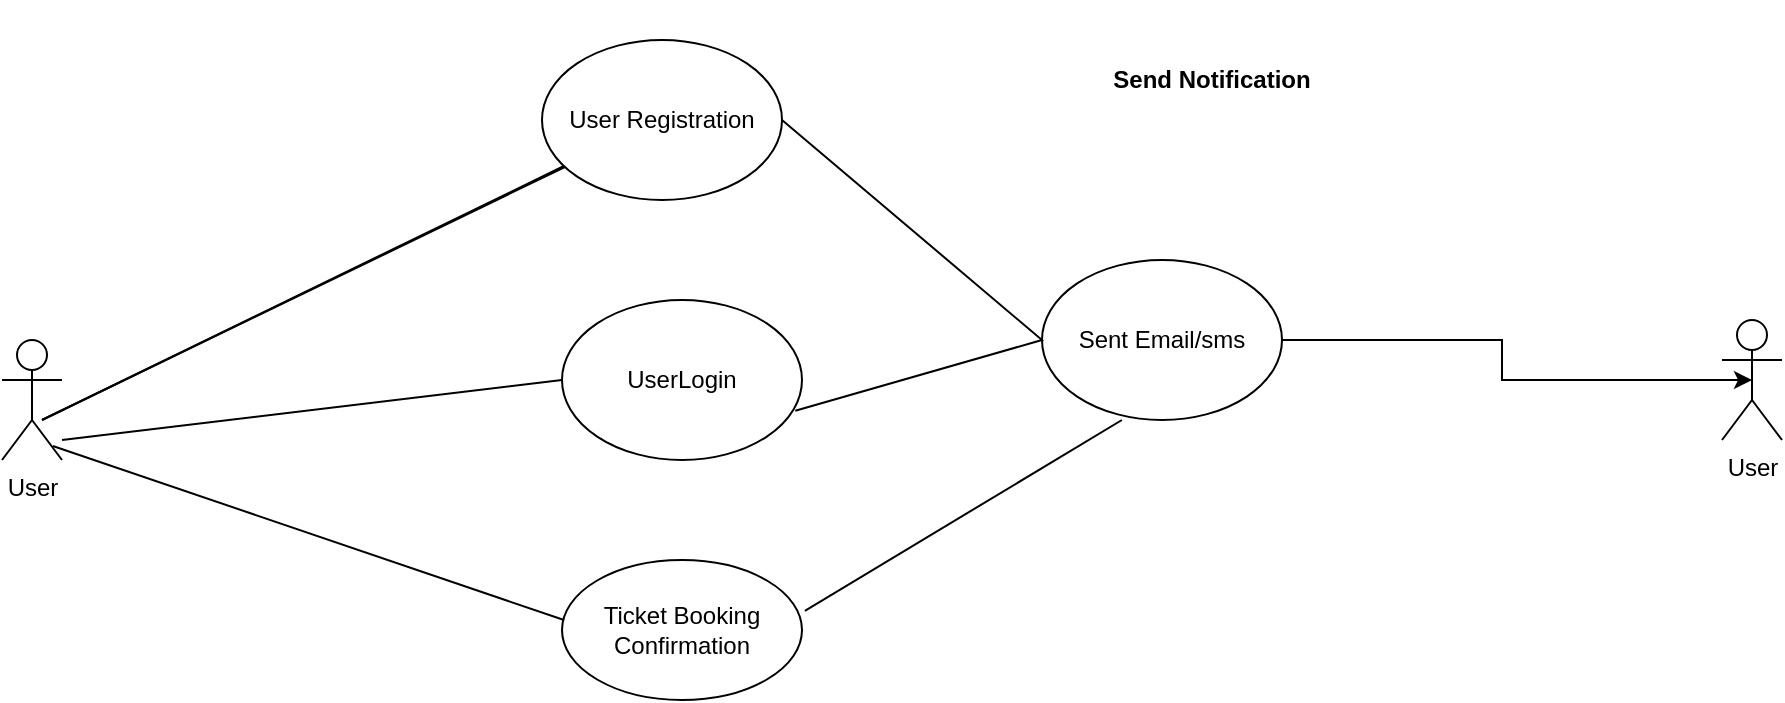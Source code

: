<mxfile version="24.8.0">
  <diagram name="Page-1" id="sGjQ7m2G3MN2MaqTW69j">
    <mxGraphModel dx="1877" dy="523" grid="1" gridSize="10" guides="1" tooltips="1" connect="1" arrows="1" fold="1" page="1" pageScale="1" pageWidth="827" pageHeight="1169" math="0" shadow="0">
      <root>
        <mxCell id="0" />
        <mxCell id="1" parent="0" />
        <mxCell id="QhEOJmIxH4zM1tV8FhGk-2" value="User" style="shape=umlActor;verticalLabelPosition=bottom;verticalAlign=top;html=1;" parent="1" vertex="1">
          <mxGeometry x="740" y="170" width="30" height="60" as="geometry" />
        </mxCell>
        <UserObject label="User Registration" tooltip="Registration" id="QhEOJmIxH4zM1tV8FhGk-8">
          <mxCell style="ellipse;whiteSpace=wrap;html=1;" parent="1" vertex="1">
            <mxGeometry x="150" y="30" width="120" height="80" as="geometry" />
          </mxCell>
        </UserObject>
        <mxCell id="cjHX63HQ0iyKOUZ8dX6u-1" value="User" style="shape=umlActor;verticalLabelPosition=bottom;verticalAlign=top;html=1;" parent="1" vertex="1">
          <mxGeometry x="-120" y="180" width="30" height="60" as="geometry" />
        </mxCell>
        <mxCell id="cjHX63HQ0iyKOUZ8dX6u-6" value="Sent Email/sms" style="ellipse;whiteSpace=wrap;html=1;" parent="1" vertex="1">
          <mxGeometry x="400" y="140" width="120" height="80" as="geometry" />
        </mxCell>
        <mxCell id="cjHX63HQ0iyKOUZ8dX6u-7" value="Ticket Booking Confirmation" style="ellipse;whiteSpace=wrap;html=1;" parent="1" vertex="1">
          <mxGeometry x="160" y="290" width="120" height="70" as="geometry" />
        </mxCell>
        <mxCell id="cjHX63HQ0iyKOUZ8dX6u-8" value="UserLogin" style="ellipse;whiteSpace=wrap;html=1;" parent="1" vertex="1">
          <mxGeometry x="160" y="160" width="120" height="80" as="geometry" />
        </mxCell>
        <mxCell id="cjHX63HQ0iyKOUZ8dX6u-19" value="" style="endArrow=none;html=1;rounded=0;" parent="1" target="QhEOJmIxH4zM1tV8FhGk-8" edge="1">
          <mxGeometry width="50" height="50" relative="1" as="geometry">
            <mxPoint x="-100" y="220" as="sourcePoint" />
            <mxPoint x="-50" y="170" as="targetPoint" />
          </mxGeometry>
        </mxCell>
        <mxCell id="cjHX63HQ0iyKOUZ8dX6u-26" value="&lt;b&gt;Send Notification&lt;/b&gt;" style="text;html=1;align=center;verticalAlign=middle;whiteSpace=wrap;rounded=0;" parent="1" vertex="1">
          <mxGeometry x="340" y="10" width="290" height="80" as="geometry" />
        </mxCell>
        <mxCell id="RNPqV13Z0pUv3PcIaKID-2" value="" style="endArrow=none;html=1;rounded=0;" edge="1" parent="1">
          <mxGeometry width="50" height="50" relative="1" as="geometry">
            <mxPoint x="-100" y="220" as="sourcePoint" />
            <mxPoint x="161" y="93" as="targetPoint" />
          </mxGeometry>
        </mxCell>
        <mxCell id="RNPqV13Z0pUv3PcIaKID-3" value="" style="endArrow=none;html=1;rounded=0;entryX=0;entryY=0.5;entryDx=0;entryDy=0;" edge="1" parent="1" target="cjHX63HQ0iyKOUZ8dX6u-8">
          <mxGeometry width="50" height="50" relative="1" as="geometry">
            <mxPoint x="-90" y="230" as="sourcePoint" />
            <mxPoint x="171" y="103" as="targetPoint" />
          </mxGeometry>
        </mxCell>
        <mxCell id="RNPqV13Z0pUv3PcIaKID-4" value="" style="endArrow=none;html=1;rounded=0;exitX=0.847;exitY=0.883;exitDx=0;exitDy=0;exitPerimeter=0;" edge="1" parent="1" source="cjHX63HQ0iyKOUZ8dX6u-1">
          <mxGeometry width="50" height="50" relative="1" as="geometry">
            <mxPoint x="-100" y="447" as="sourcePoint" />
            <mxPoint x="161" y="320" as="targetPoint" />
          </mxGeometry>
        </mxCell>
        <mxCell id="RNPqV13Z0pUv3PcIaKID-5" value="" style="endArrow=none;html=1;rounded=0;exitX=0.972;exitY=0.692;exitDx=0;exitDy=0;exitPerimeter=0;entryX=1;entryY=0.5;entryDx=0;entryDy=0;" edge="1" parent="1" source="cjHX63HQ0iyKOUZ8dX6u-8" target="QhEOJmIxH4zM1tV8FhGk-8">
          <mxGeometry width="50" height="50" relative="1" as="geometry">
            <mxPoint x="260" y="240" as="sourcePoint" />
            <mxPoint x="310" y="190" as="targetPoint" />
            <Array as="points">
              <mxPoint x="400" y="180" />
            </Array>
          </mxGeometry>
        </mxCell>
        <mxCell id="RNPqV13Z0pUv3PcIaKID-6" value="" style="endArrow=none;html=1;rounded=0;entryX=0.333;entryY=1;entryDx=0;entryDy=0;entryPerimeter=0;exitX=1.012;exitY=0.363;exitDx=0;exitDy=0;exitPerimeter=0;" edge="1" parent="1" source="cjHX63HQ0iyKOUZ8dX6u-7" target="cjHX63HQ0iyKOUZ8dX6u-6">
          <mxGeometry width="50" height="50" relative="1" as="geometry">
            <mxPoint x="260" y="240" as="sourcePoint" />
            <mxPoint x="310" y="190" as="targetPoint" />
          </mxGeometry>
        </mxCell>
        <mxCell id="RNPqV13Z0pUv3PcIaKID-8" style="edgeStyle=orthogonalEdgeStyle;rounded=0;orthogonalLoop=1;jettySize=auto;html=1;exitX=1;exitY=0.5;exitDx=0;exitDy=0;entryX=0.5;entryY=0.5;entryDx=0;entryDy=0;entryPerimeter=0;" edge="1" parent="1" source="cjHX63HQ0iyKOUZ8dX6u-6" target="QhEOJmIxH4zM1tV8FhGk-2">
          <mxGeometry relative="1" as="geometry" />
        </mxCell>
      </root>
    </mxGraphModel>
  </diagram>
</mxfile>

